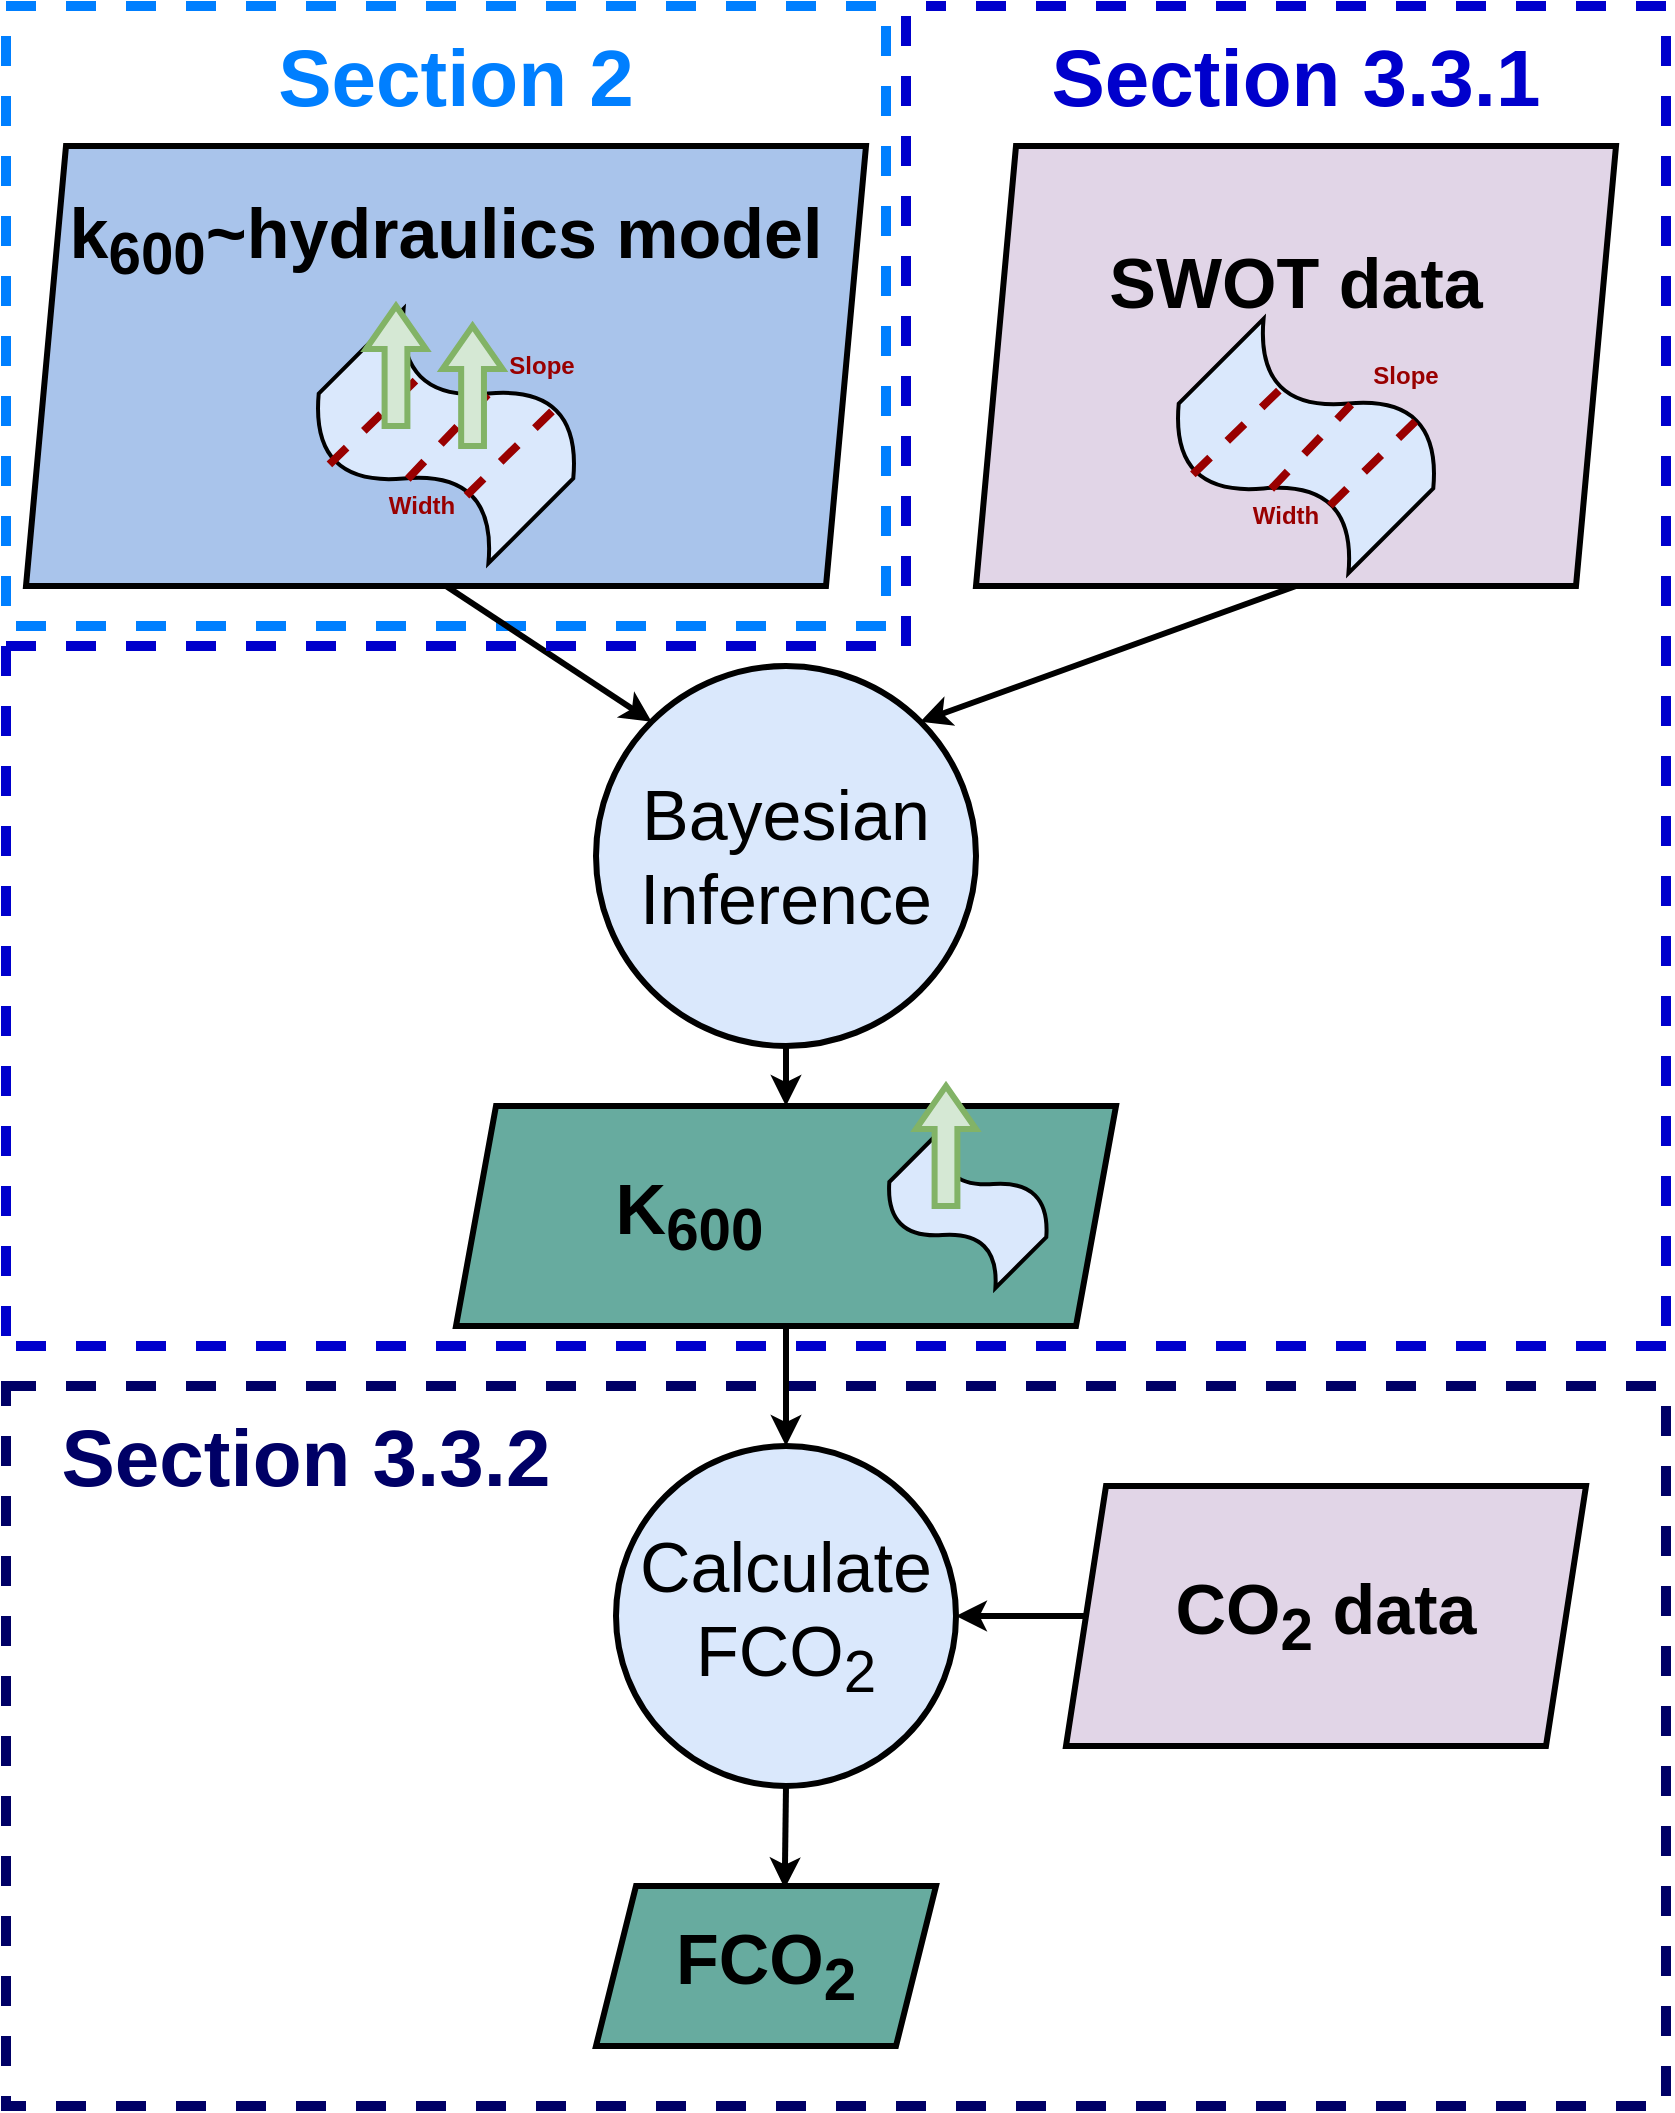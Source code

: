 <mxfile version="16.1.2" type="device"><diagram id="yjx2vG4UMqw4aDSQRfrB" name="Page-1"><mxGraphModel dx="1946" dy="1081" grid="1" gridSize="10" guides="1" tooltips="1" connect="1" arrows="1" fold="1" page="1" pageScale="1" pageWidth="850" pageHeight="1100" math="0" shadow="0"><root><mxCell id="0"/><mxCell id="1" parent="0"/><mxCell id="5sDgpOMTHlKToUo9L7i2-3" value="" style="rounded=0;whiteSpace=wrap;html=1;fontSize=35;fillColor=none;dashed=1;strokeWidth=5;strokeColor=#007FFF;" parent="1" vertex="1"><mxGeometry x="10" y="10" width="440" height="310" as="geometry"/></mxCell><mxCell id="-bk4rc8QObcCigByQ324-1" value="" style="rounded=0;whiteSpace=wrap;html=1;fontSize=35;fillColor=none;dashed=1;strokeWidth=5;strokeColor=#000066;" parent="1" vertex="1"><mxGeometry x="10" y="700" width="830" height="360" as="geometry"/></mxCell><mxCell id="036IViJtCn8Yxeg-f-Dk-11" style="edgeStyle=none;rounded=0;orthogonalLoop=1;jettySize=auto;html=1;exitX=0.5;exitY=1;exitDx=0;exitDy=0;strokeWidth=3;entryX=1;entryY=0;entryDx=0;entryDy=0;" parent="1" source="036IViJtCn8Yxeg-f-Dk-5" target="036IViJtCn8Yxeg-f-Dk-14" edge="1"><mxGeometry relative="1" as="geometry"><mxPoint x="700" y="430.0" as="targetPoint"/></mxGeometry></mxCell><mxCell id="036IViJtCn8Yxeg-f-Dk-5" value="&lt;b&gt;&lt;font style=&quot;font-size: 35px&quot;&gt;SWOT data&lt;br&gt;&lt;br&gt;&lt;br&gt;&lt;/font&gt;&lt;/b&gt;" style="shape=parallelogram;perimeter=parallelogramPerimeter;whiteSpace=wrap;html=1;fixedSize=1;fillColor=#e1d5e7;strokeWidth=3;" parent="1" vertex="1"><mxGeometry x="495" y="80" width="320" height="220" as="geometry"/></mxCell><mxCell id="036IViJtCn8Yxeg-f-Dk-14" value="&lt;font style=&quot;font-size: 35px&quot;&gt;Bayesian Inference&lt;/font&gt;" style="ellipse;whiteSpace=wrap;html=1;aspect=fixed;strokeWidth=3;fillColor=#dae8fc;" parent="1" vertex="1"><mxGeometry x="305" y="340" width="190" height="190" as="geometry"/></mxCell><mxCell id="036IViJtCn8Yxeg-f-Dk-50" style="edgeStyle=none;rounded=0;orthogonalLoop=1;jettySize=auto;html=1;exitX=0.5;exitY=1;exitDx=0;exitDy=0;entryX=0.5;entryY=0;entryDx=0;entryDy=0;strokeWidth=3;" parent="1" source="036IViJtCn8Yxeg-f-Dk-19" target="036IViJtCn8Yxeg-f-Dk-25" edge="1"><mxGeometry relative="1" as="geometry"><mxPoint x="605" y="825" as="targetPoint"/></mxGeometry></mxCell><mxCell id="036IViJtCn8Yxeg-f-Dk-19" value="&lt;b&gt;&lt;font style=&quot;font-size: 35px&quot;&gt;&lt;span style=&quot;white-space: pre&quot;&gt;&#9;&lt;/span&gt;K&lt;sub&gt;600&lt;/sub&gt;&lt;/font&gt;&lt;/b&gt;" style="shape=parallelogram;perimeter=parallelogramPerimeter;whiteSpace=wrap;html=1;fixedSize=1;strokeWidth=3;fillColor=#67AB9F;align=left;" parent="1" vertex="1"><mxGeometry x="235" y="560" width="330" height="110" as="geometry"/></mxCell><mxCell id="036IViJtCn8Yxeg-f-Dk-25" value="&lt;font style=&quot;font-size: 35px&quot;&gt;Calculate FCO&lt;sub&gt;2&lt;/sub&gt;&lt;/font&gt;" style="ellipse;whiteSpace=wrap;html=1;aspect=fixed;strokeWidth=3;fillColor=#dae8fc;" parent="1" vertex="1"><mxGeometry x="315" y="730" width="170" height="170" as="geometry"/></mxCell><mxCell id="036IViJtCn8Yxeg-f-Dk-30" value="&lt;span style=&quot;font-size: 35px&quot;&gt;&lt;b&gt;FCO&lt;sub&gt;2&lt;/sub&gt;&lt;/b&gt;&lt;/span&gt;" style="shape=parallelogram;perimeter=parallelogramPerimeter;whiteSpace=wrap;html=1;fixedSize=1;strokeWidth=3;fillColor=#67AB9F;" parent="1" vertex="1"><mxGeometry x="305" y="950" width="170" height="80" as="geometry"/></mxCell><mxCell id="036IViJtCn8Yxeg-f-Dk-38" value="&lt;b&gt;&lt;font style=&quot;font-size: 35px&quot;&gt;CO&lt;sub&gt;2&lt;/sub&gt; data&lt;/font&gt;&lt;/b&gt;" style="shape=parallelogram;perimeter=parallelogramPerimeter;whiteSpace=wrap;html=1;fixedSize=1;fillColor=#e1d5e7;strokeWidth=3;" parent="1" vertex="1"><mxGeometry x="540" y="750" width="260" height="130" as="geometry"/></mxCell><mxCell id="1DJM1f9GH_Qmot8335Yl-17" style="rounded=0;orthogonalLoop=1;jettySize=auto;html=1;strokeWidth=3;entryX=0;entryY=0;entryDx=0;entryDy=0;exitX=0.5;exitY=1;exitDx=0;exitDy=0;" parent="1" source="mmeLkUzeiWQzjcRriRCF-2" target="036IViJtCn8Yxeg-f-Dk-14" edge="1"><mxGeometry relative="1" as="geometry"><mxPoint x="160" y="470" as="sourcePoint"/><mxPoint x="160.0" y="490.0" as="targetPoint"/></mxGeometry></mxCell><mxCell id="PbP4flrMwtDIclUvyOkq-18" style="edgeStyle=none;rounded=0;orthogonalLoop=1;jettySize=auto;html=1;exitX=0.5;exitY=1;exitDx=0;exitDy=0;strokeWidth=3;entryX=0.555;entryY=0.015;entryDx=0;entryDy=0;entryPerimeter=0;" parent="1" source="036IViJtCn8Yxeg-f-Dk-25" target="036IViJtCn8Yxeg-f-Dk-30" edge="1"><mxGeometry relative="1" as="geometry"><mxPoint x="585" y="911.25" as="sourcePoint"/><mxPoint x="490" y="951.33" as="targetPoint"/></mxGeometry></mxCell><mxCell id="mmeLkUzeiWQzjcRriRCF-2" value="&lt;span style=&quot;font-size: 35px&quot;&gt;&lt;b&gt;k&lt;sub&gt;600&lt;/sub&gt;~hydraulics model&lt;br&gt;&lt;br&gt;&lt;br&gt;&lt;br&gt;&lt;/b&gt;&lt;/span&gt;" style="shape=parallelogram;perimeter=parallelogramPerimeter;whiteSpace=wrap;html=1;fixedSize=1;strokeWidth=3;fillColor=#A9C4EB;" parent="1" vertex="1"><mxGeometry x="20" y="80" width="420" height="220" as="geometry"/></mxCell><mxCell id="036IViJtCn8Yxeg-f-Dk-20" style="edgeStyle=none;rounded=0;orthogonalLoop=1;jettySize=auto;html=1;exitX=0.5;exitY=1;exitDx=0;exitDy=0;strokeWidth=3;entryX=0.5;entryY=0;entryDx=0;entryDy=0;" parent="1" source="036IViJtCn8Yxeg-f-Dk-14" target="036IViJtCn8Yxeg-f-Dk-19" edge="1"><mxGeometry relative="1" as="geometry"><mxPoint x="430" y="810" as="targetPoint"/><mxPoint x="470" y="630" as="sourcePoint"/></mxGeometry></mxCell><mxCell id="5sDgpOMTHlKToUo9L7i2-1" style="edgeStyle=none;rounded=0;orthogonalLoop=1;jettySize=auto;html=1;exitX=0;exitY=0.5;exitDx=0;exitDy=0;strokeWidth=3;entryX=1;entryY=0.5;entryDx=0;entryDy=0;" parent="1" source="036IViJtCn8Yxeg-f-Dk-38" target="036IViJtCn8Yxeg-f-Dk-25" edge="1"><mxGeometry relative="1" as="geometry"><mxPoint x="477.175" y="347.825" as="targetPoint"/><mxPoint x="650" y="255.0" as="sourcePoint"/></mxGeometry></mxCell><mxCell id="-bk4rc8QObcCigByQ324-4" value="" style="endArrow=none;html=1;rounded=0;dashed=1;strokeWidth=5;strokeColor=#0000CC;" parent="1" edge="1"><mxGeometry width="50" height="50" relative="1" as="geometry"><mxPoint x="840" y="670" as="sourcePoint"/><mxPoint x="840" y="10" as="targetPoint"/></mxGeometry></mxCell><mxCell id="-bk4rc8QObcCigByQ324-7" value="" style="endArrow=none;html=1;rounded=0;dashed=1;strokeWidth=5;strokeColor=#0000CC;" parent="1" edge="1"><mxGeometry width="50" height="50" relative="1" as="geometry"><mxPoint x="840" y="10" as="sourcePoint"/><mxPoint x="470" y="10" as="targetPoint"/></mxGeometry></mxCell><mxCell id="-bk4rc8QObcCigByQ324-8" value="" style="endArrow=none;html=1;rounded=0;dashed=1;strokeWidth=5;strokeColor=#0000CC;" parent="1" edge="1"><mxGeometry width="50" height="50" relative="1" as="geometry"><mxPoint x="840" y="680" as="sourcePoint"/><mxPoint x="10" y="680" as="targetPoint"/></mxGeometry></mxCell><mxCell id="-bk4rc8QObcCigByQ324-9" value="" style="endArrow=none;html=1;rounded=0;dashed=1;strokeWidth=5;strokeColor=#0000CC;" parent="1" edge="1"><mxGeometry width="50" height="50" relative="1" as="geometry"><mxPoint x="10" y="330" as="sourcePoint"/><mxPoint x="10" y="680" as="targetPoint"/></mxGeometry></mxCell><mxCell id="-bk4rc8QObcCigByQ324-10" value="" style="endArrow=none;html=1;rounded=0;dashed=1;strokeWidth=5;strokeColor=#0000CC;startArrow=none;" parent="1" edge="1"><mxGeometry width="50" height="50" relative="1" as="geometry"><mxPoint x="10" y="330" as="sourcePoint"/><mxPoint x="460" y="330" as="targetPoint"/></mxGeometry></mxCell><mxCell id="-bk4rc8QObcCigByQ324-11" value="" style="endArrow=none;html=1;rounded=0;dashed=1;strokeWidth=5;strokeColor=#0000CC;" parent="1" edge="1"><mxGeometry width="50" height="50" relative="1" as="geometry"><mxPoint x="460" y="330" as="sourcePoint"/><mxPoint x="460" y="10" as="targetPoint"/></mxGeometry></mxCell><mxCell id="-bk4rc8QObcCigByQ324-12" value="&lt;font style=&quot;font-size: 40px&quot; color=&quot;#007fff&quot;&gt;&lt;b&gt;Section 2&lt;/b&gt;&lt;/font&gt;" style="text;html=1;strokeColor=none;fillColor=none;align=center;verticalAlign=middle;whiteSpace=wrap;rounded=0;dashed=1;" parent="1" vertex="1"><mxGeometry x="140" y="30" width="190" height="30" as="geometry"/></mxCell><mxCell id="-bk4rc8QObcCigByQ324-13" value="&lt;font style=&quot;font-size: 40px&quot; color=&quot;#0000cc&quot;&gt;&lt;b&gt;Section 3.3.1&lt;/b&gt;&lt;/font&gt;" style="text;html=1;strokeColor=none;fillColor=none;align=center;verticalAlign=middle;whiteSpace=wrap;rounded=0;dashed=1;" parent="1" vertex="1"><mxGeometry x="525" y="30" width="260" height="30" as="geometry"/></mxCell><mxCell id="-bk4rc8QObcCigByQ324-14" value="&lt;font style=&quot;font-size: 40px&quot; color=&quot;#000066&quot;&gt;&lt;b&gt;Section 3.3.2&lt;/b&gt;&lt;/font&gt;" style="text;html=1;strokeColor=none;fillColor=none;align=center;verticalAlign=middle;whiteSpace=wrap;rounded=0;dashed=1;" parent="1" vertex="1"><mxGeometry x="30" y="720" width="260" height="30" as="geometry"/></mxCell><mxCell id="i9_2j-9IIzGN-M58dpqE-10" value="" style="shape=tape;whiteSpace=wrap;html=1;fillColor=#dae8fc;strokeColor=#000000;strokeWidth=2;rotation=45;" parent="1" vertex="1"><mxGeometry x="600" y="180" width="120" height="100" as="geometry"/></mxCell><mxCell id="i9_2j-9IIzGN-M58dpqE-11" value="" style="endArrow=none;dashed=1;html=1;rounded=0;strokeWidth=4;entryX=0.257;entryY=0.381;entryDx=0;entryDy=0;entryPerimeter=0;exitX=0.25;exitY=1;exitDx=0;exitDy=0;exitPerimeter=0;strokeColor=#990000;" parent="1" source="i9_2j-9IIzGN-M58dpqE-10" target="i9_2j-9IIzGN-M58dpqE-10" edge="1"><mxGeometry width="50" height="50" relative="1" as="geometry"><mxPoint x="540" y="250" as="sourcePoint"/><mxPoint x="590" y="200" as="targetPoint"/></mxGeometry></mxCell><mxCell id="i9_2j-9IIzGN-M58dpqE-12" value="" style="endArrow=none;dashed=1;html=1;rounded=0;strokeWidth=4;entryX=0.511;entryY=0.194;entryDx=0;entryDy=0;entryPerimeter=0;exitX=0.524;exitY=0.775;exitDx=0;exitDy=0;exitPerimeter=0;strokeColor=#990000;" parent="1" source="i9_2j-9IIzGN-M58dpqE-10" target="i9_2j-9IIzGN-M58dpqE-10" edge="1"><mxGeometry width="50" height="50" relative="1" as="geometry"><mxPoint x="645" y="280" as="sourcePoint"/><mxPoint x="645.84" y="218.1" as="targetPoint"/></mxGeometry></mxCell><mxCell id="i9_2j-9IIzGN-M58dpqE-13" value="" style="endArrow=none;dashed=1;html=1;rounded=0;strokeWidth=4;entryX=0.75;entryY=0;entryDx=0;entryDy=0;entryPerimeter=0;exitX=0.746;exitY=0.626;exitDx=0;exitDy=0;exitPerimeter=0;strokeColor=#990000;" parent="1" source="i9_2j-9IIzGN-M58dpqE-10" target="i9_2j-9IIzGN-M58dpqE-10" edge="1"><mxGeometry width="50" height="50" relative="1" as="geometry"><mxPoint x="667.2" y="267.1" as="sourcePoint"/><mxPoint x="667.2" y="206.9" as="targetPoint"/></mxGeometry></mxCell><mxCell id="i9_2j-9IIzGN-M58dpqE-18" value="&lt;b&gt;&lt;font color=&quot;#990000&quot;&gt;Width&lt;/font&gt;&lt;/b&gt;" style="text;html=1;strokeColor=none;fillColor=none;align=center;verticalAlign=middle;whiteSpace=wrap;rounded=0;" parent="1" vertex="1"><mxGeometry x="630" y="250" width="40" height="30" as="geometry"/></mxCell><mxCell id="i9_2j-9IIzGN-M58dpqE-19" value="&lt;b&gt;&lt;font color=&quot;#990000&quot;&gt;Slope&lt;/font&gt;&lt;/b&gt;" style="text;html=1;strokeColor=none;fillColor=none;align=center;verticalAlign=middle;whiteSpace=wrap;rounded=0;" parent="1" vertex="1"><mxGeometry x="690" y="180" width="40" height="30" as="geometry"/></mxCell><mxCell id="i9_2j-9IIzGN-M58dpqE-22" value="" style="shape=tape;whiteSpace=wrap;html=1;fillColor=#dae8fc;strokeColor=#000000;strokeWidth=2;rotation=45;" parent="1" vertex="1"><mxGeometry x="170" y="175" width="120" height="100" as="geometry"/></mxCell><mxCell id="i9_2j-9IIzGN-M58dpqE-36" value="" style="endArrow=none;dashed=1;html=1;rounded=0;strokeWidth=4;entryX=0.257;entryY=0.381;entryDx=0;entryDy=0;entryPerimeter=0;exitX=0.25;exitY=1;exitDx=0;exitDy=0;exitPerimeter=0;strokeColor=#990000;" parent="1" edge="1"><mxGeometry width="50" height="50" relative="1" as="geometry"><mxPoint x="171.711" y="239.142" as="sourcePoint"/><mxPoint x="216.075" y="195.966" as="targetPoint"/></mxGeometry></mxCell><mxCell id="i9_2j-9IIzGN-M58dpqE-37" value="" style="endArrow=none;dashed=1;html=1;rounded=0;strokeWidth=4;entryX=0.511;entryY=0.194;entryDx=0;entryDy=0;entryPerimeter=0;exitX=0.524;exitY=0.775;exitDx=0;exitDy=0;exitPerimeter=0;strokeColor=#990000;" parent="1" edge="1"><mxGeometry width="50" height="50" relative="1" as="geometry"><mxPoint x="210.871" y="246.482" as="sourcePoint"/><mxPoint x="250.851" y="204.296" as="targetPoint"/></mxGeometry></mxCell><mxCell id="i9_2j-9IIzGN-M58dpqE-38" value="" style="endArrow=none;dashed=1;html=1;rounded=0;strokeWidth=4;entryX=0.75;entryY=0;entryDx=0;entryDy=0;entryPerimeter=0;exitX=0.746;exitY=0.626;exitDx=0;exitDy=0;exitPerimeter=0;strokeColor=#990000;" parent="1" edge="1"><mxGeometry width="50" height="50" relative="1" as="geometry"><mxPoint x="240.244" y="254.783" as="sourcePoint"/><mxPoint x="284.849" y="210.858" as="targetPoint"/></mxGeometry></mxCell><mxCell id="i9_2j-9IIzGN-M58dpqE-39" value="&lt;b&gt;&lt;font color=&quot;#990000&quot;&gt;Width&lt;/font&gt;&lt;/b&gt;" style="text;html=1;strokeColor=none;fillColor=none;align=center;verticalAlign=middle;whiteSpace=wrap;rounded=0;" parent="1" vertex="1"><mxGeometry x="198.28" y="245" width="40" height="30" as="geometry"/></mxCell><mxCell id="i9_2j-9IIzGN-M58dpqE-40" value="&lt;b&gt;&lt;font color=&quot;#990000&quot;&gt;Slope&lt;/font&gt;&lt;/b&gt;" style="text;html=1;strokeColor=none;fillColor=none;align=center;verticalAlign=middle;whiteSpace=wrap;rounded=0;" parent="1" vertex="1"><mxGeometry x="258.28" y="175" width="40" height="30" as="geometry"/></mxCell><mxCell id="i9_2j-9IIzGN-M58dpqE-34" value="" style="html=1;shadow=0;dashed=0;align=center;verticalAlign=middle;shape=mxgraph.arrows2.arrow;dy=0.62;dx=21.56;direction=north;notch=0;strokeColor=#82b366;strokeWidth=3;fillColor=#d5e8d4;" parent="1" vertex="1"><mxGeometry x="228.28" y="170" width="30" height="60" as="geometry"/></mxCell><mxCell id="i9_2j-9IIzGN-M58dpqE-35" value="" style="html=1;shadow=0;dashed=0;align=center;verticalAlign=middle;shape=mxgraph.arrows2.arrow;dy=0.62;dx=21.56;direction=north;notch=0;strokeColor=#82b366;strokeWidth=3;fillColor=#d5e8d4;" parent="1" vertex="1"><mxGeometry x="190" y="160" width="30" height="60" as="geometry"/></mxCell><mxCell id="i9_2j-9IIzGN-M58dpqE-42" value="" style="shape=tape;whiteSpace=wrap;html=1;fillColor=#dae8fc;strokeColor=#000000;strokeWidth=2;rotation=45;" parent="1" vertex="1"><mxGeometry x="453.41" y="581.77" width="75" height="60" as="geometry"/></mxCell><mxCell id="i9_2j-9IIzGN-M58dpqE-41" value="" style="html=1;shadow=0;dashed=0;align=center;verticalAlign=middle;shape=mxgraph.arrows2.arrow;dy=0.62;dx=21.56;direction=north;notch=0;strokeColor=#82b366;strokeWidth=3;fillColor=#d5e8d4;" parent="1" vertex="1"><mxGeometry x="465" y="550" width="30" height="60" as="geometry"/></mxCell></root></mxGraphModel></diagram></mxfile>